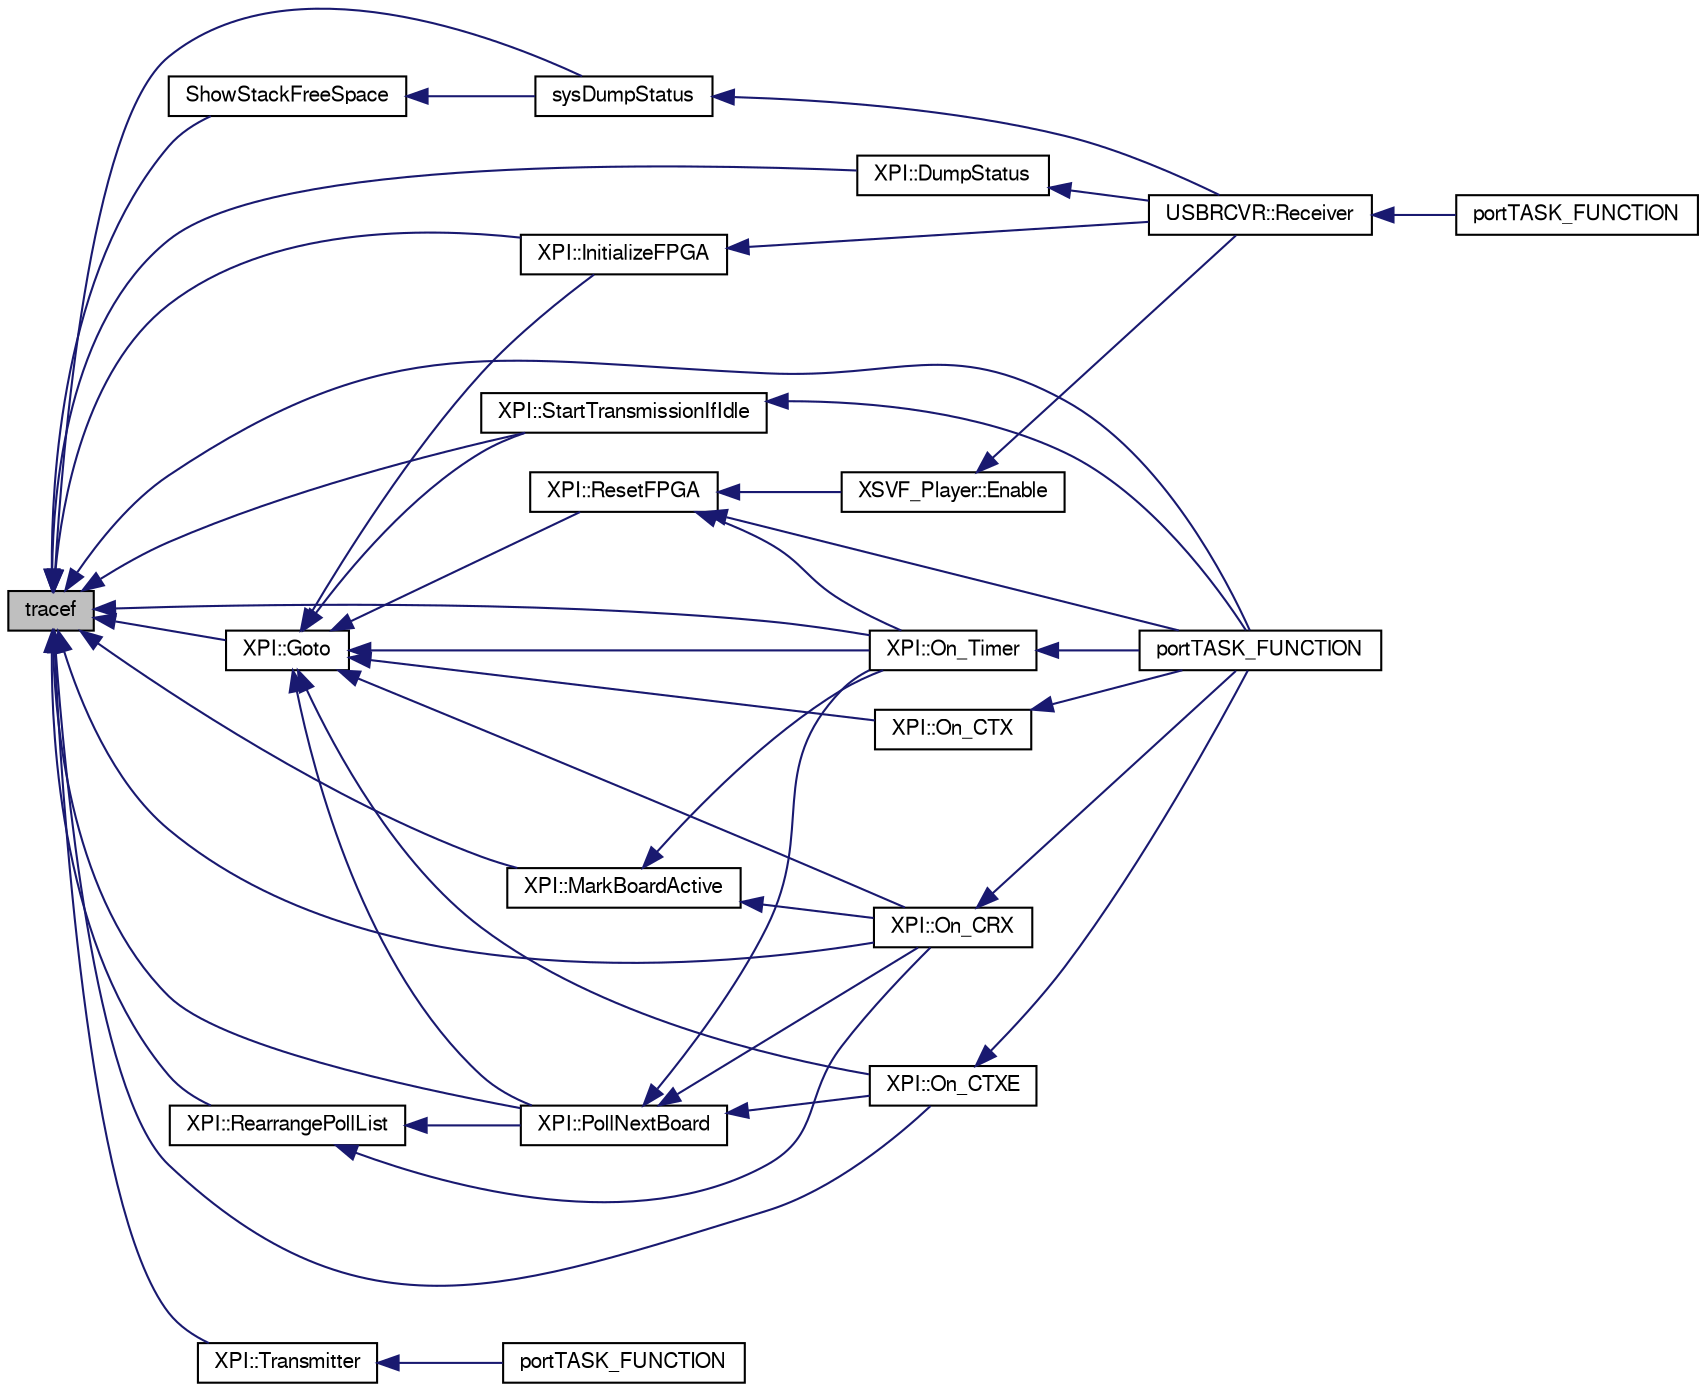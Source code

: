 digraph G
{
  bgcolor="transparent";
  edge [fontname="FreeSans",fontsize=10,labelfontname="FreeSans",labelfontsize=10];
  node [fontname="FreeSans",fontsize=10,shape=record];
  rankdir=LR;
  Node1 [label="tracef",height=0.2,width=0.4,color="black", fillcolor="grey75", style="filled" fontcolor="black"];
  Node1 -> Node2 [dir=back,color="midnightblue",fontsize=10,style="solid",fontname="FreeSans"];
  Node2 [label="XPI::DumpStatus",height=0.2,width=0.4,color="black",URL="$class_x_p_i.html#74381af57a983610abb488730eab82bb"];
  Node2 -> Node3 [dir=back,color="midnightblue",fontsize=10,style="solid",fontname="FreeSans"];
  Node3 [label="USBRCVR::Receiver",height=0.2,width=0.4,color="black",URL="$class_u_s_b_r_c_v_r.html#f8361a896588ddbb643a4b79b59129b5"];
  Node3 -> Node4 [dir=back,color="midnightblue",fontsize=10,style="solid",fontname="FreeSans"];
  Node4 [label="portTASK_FUNCTION",height=0.2,width=0.4,color="black",URL="$usb_tasks_8cpp.html#bf532eb4d4d55d51477ea9534ab711ca"];
  Node1 -> Node5 [dir=back,color="midnightblue",fontsize=10,style="solid",fontname="FreeSans"];
  Node5 [label="XPI::Goto",height=0.2,width=0.4,color="black",URL="$class_x_p_i.html#7aeb6f74261e180bbdb8de6923dbd81f"];
  Node5 -> Node6 [dir=back,color="midnightblue",fontsize=10,style="solid",fontname="FreeSans"];
  Node6 [label="XPI::InitializeFPGA",height=0.2,width=0.4,color="black",URL="$class_x_p_i.html#13617d172b308c1448c74f4535b2e73d"];
  Node6 -> Node3 [dir=back,color="midnightblue",fontsize=10,style="solid",fontname="FreeSans"];
  Node5 -> Node7 [dir=back,color="midnightblue",fontsize=10,style="solid",fontname="FreeSans"];
  Node7 [label="XPI::On_CRX",height=0.2,width=0.4,color="black",URL="$class_x_p_i.html#1c73bd96ebc42e8f5e14bb05c8cd3c86"];
  Node7 -> Node8 [dir=back,color="midnightblue",fontsize=10,style="solid",fontname="FreeSans"];
  Node8 [label="portTASK_FUNCTION",height=0.2,width=0.4,color="black",URL="$sam7xpud_8cpp.html#53afc651bc94988b4b1644f21f16b515"];
  Node5 -> Node9 [dir=back,color="midnightblue",fontsize=10,style="solid",fontname="FreeSans"];
  Node9 [label="XPI::On_CTX",height=0.2,width=0.4,color="black",URL="$class_x_p_i.html#02aa06fd22abe2e2ee4a96ec729e654d"];
  Node9 -> Node8 [dir=back,color="midnightblue",fontsize=10,style="solid",fontname="FreeSans"];
  Node5 -> Node10 [dir=back,color="midnightblue",fontsize=10,style="solid",fontname="FreeSans"];
  Node10 [label="XPI::On_CTXE",height=0.2,width=0.4,color="black",URL="$class_x_p_i.html#05f87b3de493523ae34605fee0a8d46d"];
  Node10 -> Node8 [dir=back,color="midnightblue",fontsize=10,style="solid",fontname="FreeSans"];
  Node5 -> Node11 [dir=back,color="midnightblue",fontsize=10,style="solid",fontname="FreeSans"];
  Node11 [label="XPI::On_Timer",height=0.2,width=0.4,color="black",URL="$class_x_p_i.html#efca43b014ac7287f1ee782a2db45682"];
  Node11 -> Node8 [dir=back,color="midnightblue",fontsize=10,style="solid",fontname="FreeSans"];
  Node5 -> Node12 [dir=back,color="midnightblue",fontsize=10,style="solid",fontname="FreeSans"];
  Node12 [label="XPI::PollNextBoard",height=0.2,width=0.4,color="black",URL="$class_x_p_i.html#2c5f810e83f5488bff8a7c2f63592352"];
  Node12 -> Node7 [dir=back,color="midnightblue",fontsize=10,style="solid",fontname="FreeSans"];
  Node12 -> Node10 [dir=back,color="midnightblue",fontsize=10,style="solid",fontname="FreeSans"];
  Node12 -> Node11 [dir=back,color="midnightblue",fontsize=10,style="solid",fontname="FreeSans"];
  Node5 -> Node13 [dir=back,color="midnightblue",fontsize=10,style="solid",fontname="FreeSans"];
  Node13 [label="XPI::ResetFPGA",height=0.2,width=0.4,color="black",URL="$class_x_p_i.html#5c51dda2c789ed0f0eec401f80d92c31"];
  Node13 -> Node14 [dir=back,color="midnightblue",fontsize=10,style="solid",fontname="FreeSans"];
  Node14 [label="XSVF_Player::Enable",height=0.2,width=0.4,color="black",URL="$class_x_s_v_f___player.html#ab49a062790f0a95e08d6f246b2a71b4"];
  Node14 -> Node3 [dir=back,color="midnightblue",fontsize=10,style="solid",fontname="FreeSans"];
  Node13 -> Node11 [dir=back,color="midnightblue",fontsize=10,style="solid",fontname="FreeSans"];
  Node13 -> Node8 [dir=back,color="midnightblue",fontsize=10,style="solid",fontname="FreeSans"];
  Node5 -> Node15 [dir=back,color="midnightblue",fontsize=10,style="solid",fontname="FreeSans"];
  Node15 [label="XPI::StartTransmissionIfIdle",height=0.2,width=0.4,color="black",URL="$class_x_p_i.html#ebcecd7a6a47849ddc6dabe400c37d5b"];
  Node15 -> Node8 [dir=back,color="midnightblue",fontsize=10,style="solid",fontname="FreeSans"];
  Node1 -> Node6 [dir=back,color="midnightblue",fontsize=10,style="solid",fontname="FreeSans"];
  Node1 -> Node16 [dir=back,color="midnightblue",fontsize=10,style="solid",fontname="FreeSans"];
  Node16 [label="XPI::MarkBoardActive",height=0.2,width=0.4,color="black",URL="$class_x_p_i.html#37b18ee23367ab827eaf87bb4efa381e"];
  Node16 -> Node7 [dir=back,color="midnightblue",fontsize=10,style="solid",fontname="FreeSans"];
  Node16 -> Node11 [dir=back,color="midnightblue",fontsize=10,style="solid",fontname="FreeSans"];
  Node1 -> Node7 [dir=back,color="midnightblue",fontsize=10,style="solid",fontname="FreeSans"];
  Node1 -> Node10 [dir=back,color="midnightblue",fontsize=10,style="solid",fontname="FreeSans"];
  Node1 -> Node11 [dir=back,color="midnightblue",fontsize=10,style="solid",fontname="FreeSans"];
  Node1 -> Node12 [dir=back,color="midnightblue",fontsize=10,style="solid",fontname="FreeSans"];
  Node1 -> Node8 [dir=back,color="midnightblue",fontsize=10,style="solid",fontname="FreeSans"];
  Node1 -> Node17 [dir=back,color="midnightblue",fontsize=10,style="solid",fontname="FreeSans"];
  Node17 [label="XPI::RearrangePollList",height=0.2,width=0.4,color="black",URL="$class_x_p_i.html#e6325b31e52bce3672a8ab726edfd8d7"];
  Node17 -> Node7 [dir=back,color="midnightblue",fontsize=10,style="solid",fontname="FreeSans"];
  Node17 -> Node12 [dir=back,color="midnightblue",fontsize=10,style="solid",fontname="FreeSans"];
  Node1 -> Node18 [dir=back,color="midnightblue",fontsize=10,style="solid",fontname="FreeSans"];
  Node18 [label="ShowStackFreeSpace",height=0.2,width=0.4,color="black",URL="$sam7xpud_8cpp.html#5cff77e3bf26b52d8fa308571d085fcf"];
  Node18 -> Node19 [dir=back,color="midnightblue",fontsize=10,style="solid",fontname="FreeSans"];
  Node19 [label="sysDumpStatus",height=0.2,width=0.4,color="black",URL="$sam7xpud_8cpp.html#3ffbef8314ccf9023edcd7219e79787c"];
  Node19 -> Node3 [dir=back,color="midnightblue",fontsize=10,style="solid",fontname="FreeSans"];
  Node1 -> Node15 [dir=back,color="midnightblue",fontsize=10,style="solid",fontname="FreeSans"];
  Node1 -> Node19 [dir=back,color="midnightblue",fontsize=10,style="solid",fontname="FreeSans"];
  Node1 -> Node20 [dir=back,color="midnightblue",fontsize=10,style="solid",fontname="FreeSans"];
  Node20 [label="XPI::Transmitter",height=0.2,width=0.4,color="black",URL="$class_x_p_i.html#2ad25e9e345f55ccaba7f7f7ad15a9a1"];
  Node20 -> Node21 [dir=back,color="midnightblue",fontsize=10,style="solid",fontname="FreeSans"];
  Node21 [label="portTASK_FUNCTION",height=0.2,width=0.4,color="black",URL="$xpi_8cpp.html#dfe1e57f3b27a6e6c56640245fc9a1bd"];
}
